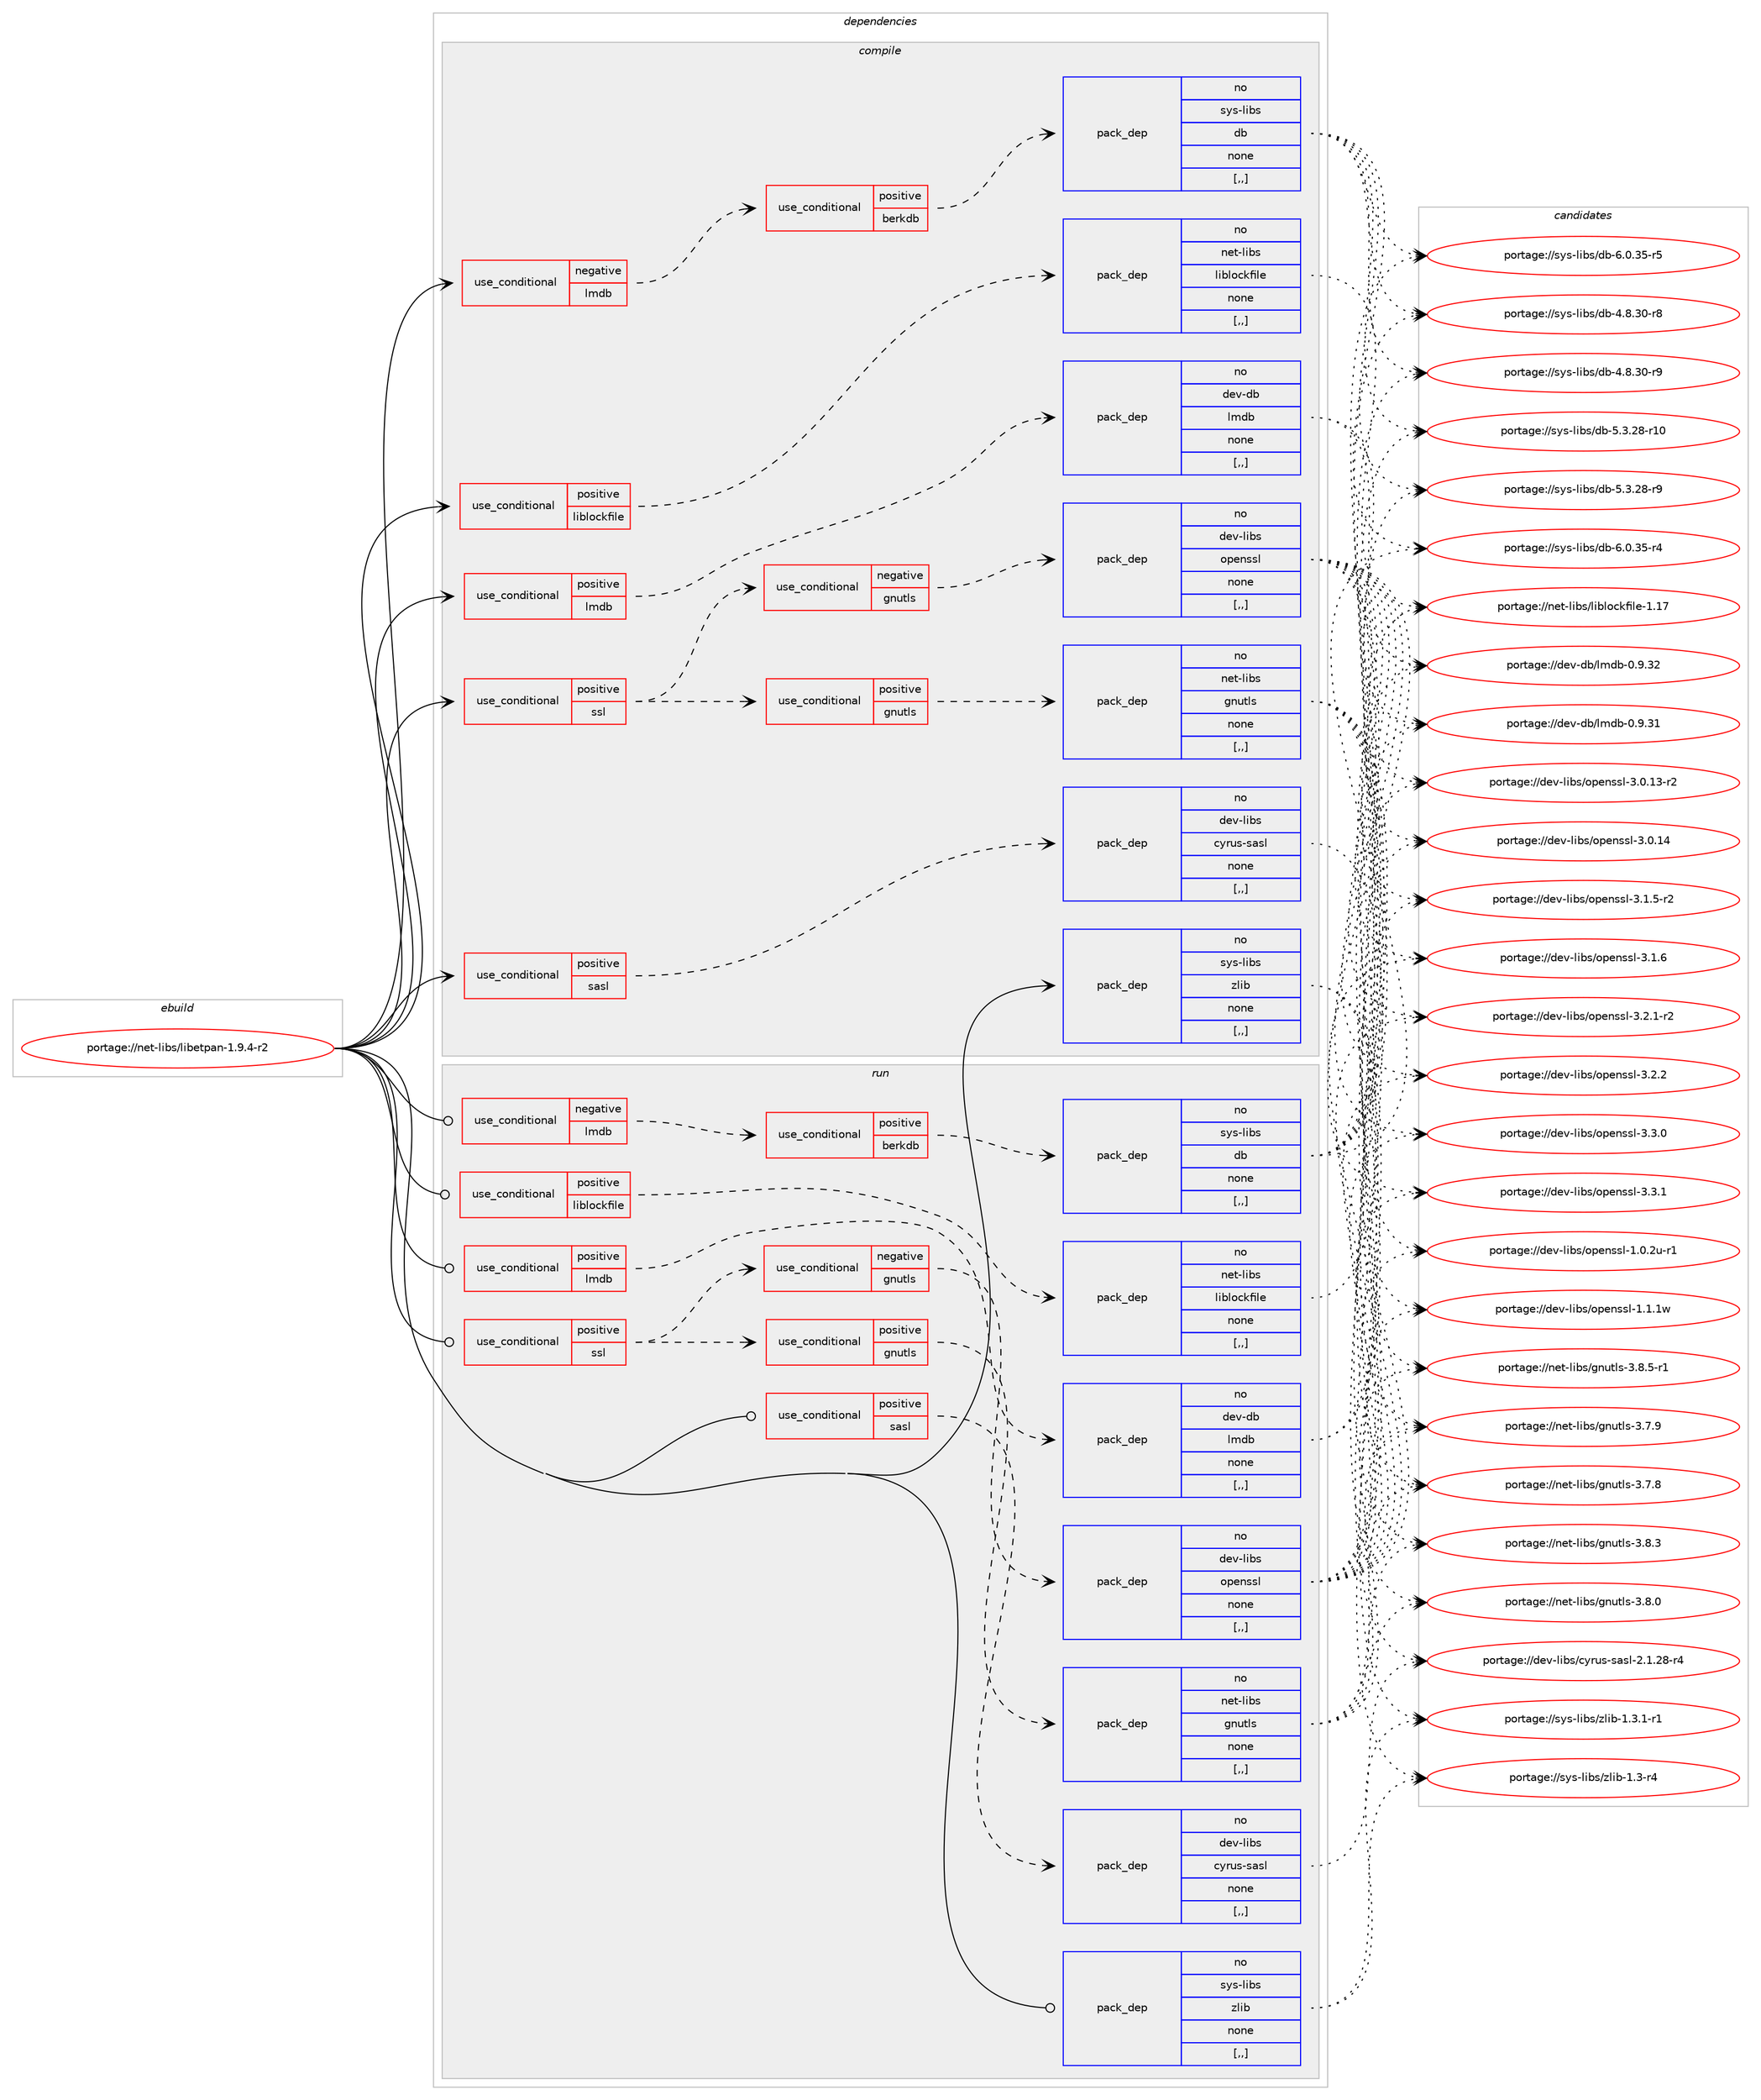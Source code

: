digraph prolog {

# *************
# Graph options
# *************

newrank=true;
concentrate=true;
compound=true;
graph [rankdir=LR,fontname=Helvetica,fontsize=10,ranksep=1.5];#, ranksep=2.5, nodesep=0.2];
edge  [arrowhead=vee];
node  [fontname=Helvetica,fontsize=10];

# **********
# The ebuild
# **********

subgraph cluster_leftcol {
color=gray;
rank=same;
label=<<i>ebuild</i>>;
id [label="portage://net-libs/libetpan-1.9.4-r2", color=red, width=4, href="../net-libs/libetpan-1.9.4-r2.svg"];
}

# ****************
# The dependencies
# ****************

subgraph cluster_midcol {
color=gray;
label=<<i>dependencies</i>>;
subgraph cluster_compile {
fillcolor="#eeeeee";
style=filled;
label=<<i>compile</i>>;
subgraph cond91152 {
dependency350374 [label=<<TABLE BORDER="0" CELLBORDER="1" CELLSPACING="0" CELLPADDING="4"><TR><TD ROWSPAN="3" CELLPADDING="10">use_conditional</TD></TR><TR><TD>negative</TD></TR><TR><TD>lmdb</TD></TR></TABLE>>, shape=none, color=red];
subgraph cond91153 {
dependency350375 [label=<<TABLE BORDER="0" CELLBORDER="1" CELLSPACING="0" CELLPADDING="4"><TR><TD ROWSPAN="3" CELLPADDING="10">use_conditional</TD></TR><TR><TD>positive</TD></TR><TR><TD>berkdb</TD></TR></TABLE>>, shape=none, color=red];
subgraph pack256630 {
dependency350376 [label=<<TABLE BORDER="0" CELLBORDER="1" CELLSPACING="0" CELLPADDING="4" WIDTH="220"><TR><TD ROWSPAN="6" CELLPADDING="30">pack_dep</TD></TR><TR><TD WIDTH="110">no</TD></TR><TR><TD>sys-libs</TD></TR><TR><TD>db</TD></TR><TR><TD>none</TD></TR><TR><TD>[,,]</TD></TR></TABLE>>, shape=none, color=blue];
}
dependency350375:e -> dependency350376:w [weight=20,style="dashed",arrowhead="vee"];
}
dependency350374:e -> dependency350375:w [weight=20,style="dashed",arrowhead="vee"];
}
id:e -> dependency350374:w [weight=20,style="solid",arrowhead="vee"];
subgraph cond91154 {
dependency350377 [label=<<TABLE BORDER="0" CELLBORDER="1" CELLSPACING="0" CELLPADDING="4"><TR><TD ROWSPAN="3" CELLPADDING="10">use_conditional</TD></TR><TR><TD>positive</TD></TR><TR><TD>liblockfile</TD></TR></TABLE>>, shape=none, color=red];
subgraph pack256631 {
dependency350378 [label=<<TABLE BORDER="0" CELLBORDER="1" CELLSPACING="0" CELLPADDING="4" WIDTH="220"><TR><TD ROWSPAN="6" CELLPADDING="30">pack_dep</TD></TR><TR><TD WIDTH="110">no</TD></TR><TR><TD>net-libs</TD></TR><TR><TD>liblockfile</TD></TR><TR><TD>none</TD></TR><TR><TD>[,,]</TD></TR></TABLE>>, shape=none, color=blue];
}
dependency350377:e -> dependency350378:w [weight=20,style="dashed",arrowhead="vee"];
}
id:e -> dependency350377:w [weight=20,style="solid",arrowhead="vee"];
subgraph cond91155 {
dependency350379 [label=<<TABLE BORDER="0" CELLBORDER="1" CELLSPACING="0" CELLPADDING="4"><TR><TD ROWSPAN="3" CELLPADDING="10">use_conditional</TD></TR><TR><TD>positive</TD></TR><TR><TD>lmdb</TD></TR></TABLE>>, shape=none, color=red];
subgraph pack256632 {
dependency350380 [label=<<TABLE BORDER="0" CELLBORDER="1" CELLSPACING="0" CELLPADDING="4" WIDTH="220"><TR><TD ROWSPAN="6" CELLPADDING="30">pack_dep</TD></TR><TR><TD WIDTH="110">no</TD></TR><TR><TD>dev-db</TD></TR><TR><TD>lmdb</TD></TR><TR><TD>none</TD></TR><TR><TD>[,,]</TD></TR></TABLE>>, shape=none, color=blue];
}
dependency350379:e -> dependency350380:w [weight=20,style="dashed",arrowhead="vee"];
}
id:e -> dependency350379:w [weight=20,style="solid",arrowhead="vee"];
subgraph cond91156 {
dependency350381 [label=<<TABLE BORDER="0" CELLBORDER="1" CELLSPACING="0" CELLPADDING="4"><TR><TD ROWSPAN="3" CELLPADDING="10">use_conditional</TD></TR><TR><TD>positive</TD></TR><TR><TD>sasl</TD></TR></TABLE>>, shape=none, color=red];
subgraph pack256633 {
dependency350382 [label=<<TABLE BORDER="0" CELLBORDER="1" CELLSPACING="0" CELLPADDING="4" WIDTH="220"><TR><TD ROWSPAN="6" CELLPADDING="30">pack_dep</TD></TR><TR><TD WIDTH="110">no</TD></TR><TR><TD>dev-libs</TD></TR><TR><TD>cyrus-sasl</TD></TR><TR><TD>none</TD></TR><TR><TD>[,,]</TD></TR></TABLE>>, shape=none, color=blue];
}
dependency350381:e -> dependency350382:w [weight=20,style="dashed",arrowhead="vee"];
}
id:e -> dependency350381:w [weight=20,style="solid",arrowhead="vee"];
subgraph cond91157 {
dependency350383 [label=<<TABLE BORDER="0" CELLBORDER="1" CELLSPACING="0" CELLPADDING="4"><TR><TD ROWSPAN="3" CELLPADDING="10">use_conditional</TD></TR><TR><TD>positive</TD></TR><TR><TD>ssl</TD></TR></TABLE>>, shape=none, color=red];
subgraph cond91158 {
dependency350384 [label=<<TABLE BORDER="0" CELLBORDER="1" CELLSPACING="0" CELLPADDING="4"><TR><TD ROWSPAN="3" CELLPADDING="10">use_conditional</TD></TR><TR><TD>positive</TD></TR><TR><TD>gnutls</TD></TR></TABLE>>, shape=none, color=red];
subgraph pack256634 {
dependency350385 [label=<<TABLE BORDER="0" CELLBORDER="1" CELLSPACING="0" CELLPADDING="4" WIDTH="220"><TR><TD ROWSPAN="6" CELLPADDING="30">pack_dep</TD></TR><TR><TD WIDTH="110">no</TD></TR><TR><TD>net-libs</TD></TR><TR><TD>gnutls</TD></TR><TR><TD>none</TD></TR><TR><TD>[,,]</TD></TR></TABLE>>, shape=none, color=blue];
}
dependency350384:e -> dependency350385:w [weight=20,style="dashed",arrowhead="vee"];
}
dependency350383:e -> dependency350384:w [weight=20,style="dashed",arrowhead="vee"];
subgraph cond91159 {
dependency350386 [label=<<TABLE BORDER="0" CELLBORDER="1" CELLSPACING="0" CELLPADDING="4"><TR><TD ROWSPAN="3" CELLPADDING="10">use_conditional</TD></TR><TR><TD>negative</TD></TR><TR><TD>gnutls</TD></TR></TABLE>>, shape=none, color=red];
subgraph pack256635 {
dependency350387 [label=<<TABLE BORDER="0" CELLBORDER="1" CELLSPACING="0" CELLPADDING="4" WIDTH="220"><TR><TD ROWSPAN="6" CELLPADDING="30">pack_dep</TD></TR><TR><TD WIDTH="110">no</TD></TR><TR><TD>dev-libs</TD></TR><TR><TD>openssl</TD></TR><TR><TD>none</TD></TR><TR><TD>[,,]</TD></TR></TABLE>>, shape=none, color=blue];
}
dependency350386:e -> dependency350387:w [weight=20,style="dashed",arrowhead="vee"];
}
dependency350383:e -> dependency350386:w [weight=20,style="dashed",arrowhead="vee"];
}
id:e -> dependency350383:w [weight=20,style="solid",arrowhead="vee"];
subgraph pack256636 {
dependency350388 [label=<<TABLE BORDER="0" CELLBORDER="1" CELLSPACING="0" CELLPADDING="4" WIDTH="220"><TR><TD ROWSPAN="6" CELLPADDING="30">pack_dep</TD></TR><TR><TD WIDTH="110">no</TD></TR><TR><TD>sys-libs</TD></TR><TR><TD>zlib</TD></TR><TR><TD>none</TD></TR><TR><TD>[,,]</TD></TR></TABLE>>, shape=none, color=blue];
}
id:e -> dependency350388:w [weight=20,style="solid",arrowhead="vee"];
}
subgraph cluster_compileandrun {
fillcolor="#eeeeee";
style=filled;
label=<<i>compile and run</i>>;
}
subgraph cluster_run {
fillcolor="#eeeeee";
style=filled;
label=<<i>run</i>>;
subgraph cond91160 {
dependency350389 [label=<<TABLE BORDER="0" CELLBORDER="1" CELLSPACING="0" CELLPADDING="4"><TR><TD ROWSPAN="3" CELLPADDING="10">use_conditional</TD></TR><TR><TD>negative</TD></TR><TR><TD>lmdb</TD></TR></TABLE>>, shape=none, color=red];
subgraph cond91161 {
dependency350390 [label=<<TABLE BORDER="0" CELLBORDER="1" CELLSPACING="0" CELLPADDING="4"><TR><TD ROWSPAN="3" CELLPADDING="10">use_conditional</TD></TR><TR><TD>positive</TD></TR><TR><TD>berkdb</TD></TR></TABLE>>, shape=none, color=red];
subgraph pack256637 {
dependency350391 [label=<<TABLE BORDER="0" CELLBORDER="1" CELLSPACING="0" CELLPADDING="4" WIDTH="220"><TR><TD ROWSPAN="6" CELLPADDING="30">pack_dep</TD></TR><TR><TD WIDTH="110">no</TD></TR><TR><TD>sys-libs</TD></TR><TR><TD>db</TD></TR><TR><TD>none</TD></TR><TR><TD>[,,]</TD></TR></TABLE>>, shape=none, color=blue];
}
dependency350390:e -> dependency350391:w [weight=20,style="dashed",arrowhead="vee"];
}
dependency350389:e -> dependency350390:w [weight=20,style="dashed",arrowhead="vee"];
}
id:e -> dependency350389:w [weight=20,style="solid",arrowhead="odot"];
subgraph cond91162 {
dependency350392 [label=<<TABLE BORDER="0" CELLBORDER="1" CELLSPACING="0" CELLPADDING="4"><TR><TD ROWSPAN="3" CELLPADDING="10">use_conditional</TD></TR><TR><TD>positive</TD></TR><TR><TD>liblockfile</TD></TR></TABLE>>, shape=none, color=red];
subgraph pack256638 {
dependency350393 [label=<<TABLE BORDER="0" CELLBORDER="1" CELLSPACING="0" CELLPADDING="4" WIDTH="220"><TR><TD ROWSPAN="6" CELLPADDING="30">pack_dep</TD></TR><TR><TD WIDTH="110">no</TD></TR><TR><TD>net-libs</TD></TR><TR><TD>liblockfile</TD></TR><TR><TD>none</TD></TR><TR><TD>[,,]</TD></TR></TABLE>>, shape=none, color=blue];
}
dependency350392:e -> dependency350393:w [weight=20,style="dashed",arrowhead="vee"];
}
id:e -> dependency350392:w [weight=20,style="solid",arrowhead="odot"];
subgraph cond91163 {
dependency350394 [label=<<TABLE BORDER="0" CELLBORDER="1" CELLSPACING="0" CELLPADDING="4"><TR><TD ROWSPAN="3" CELLPADDING="10">use_conditional</TD></TR><TR><TD>positive</TD></TR><TR><TD>lmdb</TD></TR></TABLE>>, shape=none, color=red];
subgraph pack256639 {
dependency350395 [label=<<TABLE BORDER="0" CELLBORDER="1" CELLSPACING="0" CELLPADDING="4" WIDTH="220"><TR><TD ROWSPAN="6" CELLPADDING="30">pack_dep</TD></TR><TR><TD WIDTH="110">no</TD></TR><TR><TD>dev-db</TD></TR><TR><TD>lmdb</TD></TR><TR><TD>none</TD></TR><TR><TD>[,,]</TD></TR></TABLE>>, shape=none, color=blue];
}
dependency350394:e -> dependency350395:w [weight=20,style="dashed",arrowhead="vee"];
}
id:e -> dependency350394:w [weight=20,style="solid",arrowhead="odot"];
subgraph cond91164 {
dependency350396 [label=<<TABLE BORDER="0" CELLBORDER="1" CELLSPACING="0" CELLPADDING="4"><TR><TD ROWSPAN="3" CELLPADDING="10">use_conditional</TD></TR><TR><TD>positive</TD></TR><TR><TD>sasl</TD></TR></TABLE>>, shape=none, color=red];
subgraph pack256640 {
dependency350397 [label=<<TABLE BORDER="0" CELLBORDER="1" CELLSPACING="0" CELLPADDING="4" WIDTH="220"><TR><TD ROWSPAN="6" CELLPADDING="30">pack_dep</TD></TR><TR><TD WIDTH="110">no</TD></TR><TR><TD>dev-libs</TD></TR><TR><TD>cyrus-sasl</TD></TR><TR><TD>none</TD></TR><TR><TD>[,,]</TD></TR></TABLE>>, shape=none, color=blue];
}
dependency350396:e -> dependency350397:w [weight=20,style="dashed",arrowhead="vee"];
}
id:e -> dependency350396:w [weight=20,style="solid",arrowhead="odot"];
subgraph cond91165 {
dependency350398 [label=<<TABLE BORDER="0" CELLBORDER="1" CELLSPACING="0" CELLPADDING="4"><TR><TD ROWSPAN="3" CELLPADDING="10">use_conditional</TD></TR><TR><TD>positive</TD></TR><TR><TD>ssl</TD></TR></TABLE>>, shape=none, color=red];
subgraph cond91166 {
dependency350399 [label=<<TABLE BORDER="0" CELLBORDER="1" CELLSPACING="0" CELLPADDING="4"><TR><TD ROWSPAN="3" CELLPADDING="10">use_conditional</TD></TR><TR><TD>positive</TD></TR><TR><TD>gnutls</TD></TR></TABLE>>, shape=none, color=red];
subgraph pack256641 {
dependency350400 [label=<<TABLE BORDER="0" CELLBORDER="1" CELLSPACING="0" CELLPADDING="4" WIDTH="220"><TR><TD ROWSPAN="6" CELLPADDING="30">pack_dep</TD></TR><TR><TD WIDTH="110">no</TD></TR><TR><TD>net-libs</TD></TR><TR><TD>gnutls</TD></TR><TR><TD>none</TD></TR><TR><TD>[,,]</TD></TR></TABLE>>, shape=none, color=blue];
}
dependency350399:e -> dependency350400:w [weight=20,style="dashed",arrowhead="vee"];
}
dependency350398:e -> dependency350399:w [weight=20,style="dashed",arrowhead="vee"];
subgraph cond91167 {
dependency350401 [label=<<TABLE BORDER="0" CELLBORDER="1" CELLSPACING="0" CELLPADDING="4"><TR><TD ROWSPAN="3" CELLPADDING="10">use_conditional</TD></TR><TR><TD>negative</TD></TR><TR><TD>gnutls</TD></TR></TABLE>>, shape=none, color=red];
subgraph pack256642 {
dependency350402 [label=<<TABLE BORDER="0" CELLBORDER="1" CELLSPACING="0" CELLPADDING="4" WIDTH="220"><TR><TD ROWSPAN="6" CELLPADDING="30">pack_dep</TD></TR><TR><TD WIDTH="110">no</TD></TR><TR><TD>dev-libs</TD></TR><TR><TD>openssl</TD></TR><TR><TD>none</TD></TR><TR><TD>[,,]</TD></TR></TABLE>>, shape=none, color=blue];
}
dependency350401:e -> dependency350402:w [weight=20,style="dashed",arrowhead="vee"];
}
dependency350398:e -> dependency350401:w [weight=20,style="dashed",arrowhead="vee"];
}
id:e -> dependency350398:w [weight=20,style="solid",arrowhead="odot"];
subgraph pack256643 {
dependency350403 [label=<<TABLE BORDER="0" CELLBORDER="1" CELLSPACING="0" CELLPADDING="4" WIDTH="220"><TR><TD ROWSPAN="6" CELLPADDING="30">pack_dep</TD></TR><TR><TD WIDTH="110">no</TD></TR><TR><TD>sys-libs</TD></TR><TR><TD>zlib</TD></TR><TR><TD>none</TD></TR><TR><TD>[,,]</TD></TR></TABLE>>, shape=none, color=blue];
}
id:e -> dependency350403:w [weight=20,style="solid",arrowhead="odot"];
}
}

# **************
# The candidates
# **************

subgraph cluster_choices {
rank=same;
color=gray;
label=<<i>candidates</i>>;

subgraph choice256630 {
color=black;
nodesep=1;
choice11512111545108105981154710098455246564651484511456 [label="portage://sys-libs/db-4.8.30-r8", color=red, width=4,href="../sys-libs/db-4.8.30-r8.svg"];
choice11512111545108105981154710098455246564651484511457 [label="portage://sys-libs/db-4.8.30-r9", color=red, width=4,href="../sys-libs/db-4.8.30-r9.svg"];
choice1151211154510810598115471009845534651465056451144948 [label="portage://sys-libs/db-5.3.28-r10", color=red, width=4,href="../sys-libs/db-5.3.28-r10.svg"];
choice11512111545108105981154710098455346514650564511457 [label="portage://sys-libs/db-5.3.28-r9", color=red, width=4,href="../sys-libs/db-5.3.28-r9.svg"];
choice11512111545108105981154710098455446484651534511452 [label="portage://sys-libs/db-6.0.35-r4", color=red, width=4,href="../sys-libs/db-6.0.35-r4.svg"];
choice11512111545108105981154710098455446484651534511453 [label="portage://sys-libs/db-6.0.35-r5", color=red, width=4,href="../sys-libs/db-6.0.35-r5.svg"];
dependency350376:e -> choice11512111545108105981154710098455246564651484511456:w [style=dotted,weight="100"];
dependency350376:e -> choice11512111545108105981154710098455246564651484511457:w [style=dotted,weight="100"];
dependency350376:e -> choice1151211154510810598115471009845534651465056451144948:w [style=dotted,weight="100"];
dependency350376:e -> choice11512111545108105981154710098455346514650564511457:w [style=dotted,weight="100"];
dependency350376:e -> choice11512111545108105981154710098455446484651534511452:w [style=dotted,weight="100"];
dependency350376:e -> choice11512111545108105981154710098455446484651534511453:w [style=dotted,weight="100"];
}
subgraph choice256631 {
color=black;
nodesep=1;
choice11010111645108105981154710810598108111991071021051081014549464955 [label="portage://net-libs/liblockfile-1.17", color=red, width=4,href="../net-libs/liblockfile-1.17.svg"];
dependency350378:e -> choice11010111645108105981154710810598108111991071021051081014549464955:w [style=dotted,weight="100"];
}
subgraph choice256632 {
color=black;
nodesep=1;
choice1001011184510098471081091009845484657465149 [label="portage://dev-db/lmdb-0.9.31", color=red, width=4,href="../dev-db/lmdb-0.9.31.svg"];
choice1001011184510098471081091009845484657465150 [label="portage://dev-db/lmdb-0.9.32", color=red, width=4,href="../dev-db/lmdb-0.9.32.svg"];
dependency350380:e -> choice1001011184510098471081091009845484657465149:w [style=dotted,weight="100"];
dependency350380:e -> choice1001011184510098471081091009845484657465150:w [style=dotted,weight="100"];
}
subgraph choice256633 {
color=black;
nodesep=1;
choice100101118451081059811547991211141171154511597115108455046494650564511452 [label="portage://dev-libs/cyrus-sasl-2.1.28-r4", color=red, width=4,href="../dev-libs/cyrus-sasl-2.1.28-r4.svg"];
dependency350382:e -> choice100101118451081059811547991211141171154511597115108455046494650564511452:w [style=dotted,weight="100"];
}
subgraph choice256634 {
color=black;
nodesep=1;
choice110101116451081059811547103110117116108115455146554656 [label="portage://net-libs/gnutls-3.7.8", color=red, width=4,href="../net-libs/gnutls-3.7.8.svg"];
choice110101116451081059811547103110117116108115455146554657 [label="portage://net-libs/gnutls-3.7.9", color=red, width=4,href="../net-libs/gnutls-3.7.9.svg"];
choice110101116451081059811547103110117116108115455146564648 [label="portage://net-libs/gnutls-3.8.0", color=red, width=4,href="../net-libs/gnutls-3.8.0.svg"];
choice110101116451081059811547103110117116108115455146564651 [label="portage://net-libs/gnutls-3.8.3", color=red, width=4,href="../net-libs/gnutls-3.8.3.svg"];
choice1101011164510810598115471031101171161081154551465646534511449 [label="portage://net-libs/gnutls-3.8.5-r1", color=red, width=4,href="../net-libs/gnutls-3.8.5-r1.svg"];
dependency350385:e -> choice110101116451081059811547103110117116108115455146554656:w [style=dotted,weight="100"];
dependency350385:e -> choice110101116451081059811547103110117116108115455146554657:w [style=dotted,weight="100"];
dependency350385:e -> choice110101116451081059811547103110117116108115455146564648:w [style=dotted,weight="100"];
dependency350385:e -> choice110101116451081059811547103110117116108115455146564651:w [style=dotted,weight="100"];
dependency350385:e -> choice1101011164510810598115471031101171161081154551465646534511449:w [style=dotted,weight="100"];
}
subgraph choice256635 {
color=black;
nodesep=1;
choice1001011184510810598115471111121011101151151084549464846501174511449 [label="portage://dev-libs/openssl-1.0.2u-r1", color=red, width=4,href="../dev-libs/openssl-1.0.2u-r1.svg"];
choice100101118451081059811547111112101110115115108454946494649119 [label="portage://dev-libs/openssl-1.1.1w", color=red, width=4,href="../dev-libs/openssl-1.1.1w.svg"];
choice100101118451081059811547111112101110115115108455146484649514511450 [label="portage://dev-libs/openssl-3.0.13-r2", color=red, width=4,href="../dev-libs/openssl-3.0.13-r2.svg"];
choice10010111845108105981154711111210111011511510845514648464952 [label="portage://dev-libs/openssl-3.0.14", color=red, width=4,href="../dev-libs/openssl-3.0.14.svg"];
choice1001011184510810598115471111121011101151151084551464946534511450 [label="portage://dev-libs/openssl-3.1.5-r2", color=red, width=4,href="../dev-libs/openssl-3.1.5-r2.svg"];
choice100101118451081059811547111112101110115115108455146494654 [label="portage://dev-libs/openssl-3.1.6", color=red, width=4,href="../dev-libs/openssl-3.1.6.svg"];
choice1001011184510810598115471111121011101151151084551465046494511450 [label="portage://dev-libs/openssl-3.2.1-r2", color=red, width=4,href="../dev-libs/openssl-3.2.1-r2.svg"];
choice100101118451081059811547111112101110115115108455146504650 [label="portage://dev-libs/openssl-3.2.2", color=red, width=4,href="../dev-libs/openssl-3.2.2.svg"];
choice100101118451081059811547111112101110115115108455146514648 [label="portage://dev-libs/openssl-3.3.0", color=red, width=4,href="../dev-libs/openssl-3.3.0.svg"];
choice100101118451081059811547111112101110115115108455146514649 [label="portage://dev-libs/openssl-3.3.1", color=red, width=4,href="../dev-libs/openssl-3.3.1.svg"];
dependency350387:e -> choice1001011184510810598115471111121011101151151084549464846501174511449:w [style=dotted,weight="100"];
dependency350387:e -> choice100101118451081059811547111112101110115115108454946494649119:w [style=dotted,weight="100"];
dependency350387:e -> choice100101118451081059811547111112101110115115108455146484649514511450:w [style=dotted,weight="100"];
dependency350387:e -> choice10010111845108105981154711111210111011511510845514648464952:w [style=dotted,weight="100"];
dependency350387:e -> choice1001011184510810598115471111121011101151151084551464946534511450:w [style=dotted,weight="100"];
dependency350387:e -> choice100101118451081059811547111112101110115115108455146494654:w [style=dotted,weight="100"];
dependency350387:e -> choice1001011184510810598115471111121011101151151084551465046494511450:w [style=dotted,weight="100"];
dependency350387:e -> choice100101118451081059811547111112101110115115108455146504650:w [style=dotted,weight="100"];
dependency350387:e -> choice100101118451081059811547111112101110115115108455146514648:w [style=dotted,weight="100"];
dependency350387:e -> choice100101118451081059811547111112101110115115108455146514649:w [style=dotted,weight="100"];
}
subgraph choice256636 {
color=black;
nodesep=1;
choice11512111545108105981154712210810598454946514511452 [label="portage://sys-libs/zlib-1.3-r4", color=red, width=4,href="../sys-libs/zlib-1.3-r4.svg"];
choice115121115451081059811547122108105984549465146494511449 [label="portage://sys-libs/zlib-1.3.1-r1", color=red, width=4,href="../sys-libs/zlib-1.3.1-r1.svg"];
dependency350388:e -> choice11512111545108105981154712210810598454946514511452:w [style=dotted,weight="100"];
dependency350388:e -> choice115121115451081059811547122108105984549465146494511449:w [style=dotted,weight="100"];
}
subgraph choice256637 {
color=black;
nodesep=1;
choice11512111545108105981154710098455246564651484511456 [label="portage://sys-libs/db-4.8.30-r8", color=red, width=4,href="../sys-libs/db-4.8.30-r8.svg"];
choice11512111545108105981154710098455246564651484511457 [label="portage://sys-libs/db-4.8.30-r9", color=red, width=4,href="../sys-libs/db-4.8.30-r9.svg"];
choice1151211154510810598115471009845534651465056451144948 [label="portage://sys-libs/db-5.3.28-r10", color=red, width=4,href="../sys-libs/db-5.3.28-r10.svg"];
choice11512111545108105981154710098455346514650564511457 [label="portage://sys-libs/db-5.3.28-r9", color=red, width=4,href="../sys-libs/db-5.3.28-r9.svg"];
choice11512111545108105981154710098455446484651534511452 [label="portage://sys-libs/db-6.0.35-r4", color=red, width=4,href="../sys-libs/db-6.0.35-r4.svg"];
choice11512111545108105981154710098455446484651534511453 [label="portage://sys-libs/db-6.0.35-r5", color=red, width=4,href="../sys-libs/db-6.0.35-r5.svg"];
dependency350391:e -> choice11512111545108105981154710098455246564651484511456:w [style=dotted,weight="100"];
dependency350391:e -> choice11512111545108105981154710098455246564651484511457:w [style=dotted,weight="100"];
dependency350391:e -> choice1151211154510810598115471009845534651465056451144948:w [style=dotted,weight="100"];
dependency350391:e -> choice11512111545108105981154710098455346514650564511457:w [style=dotted,weight="100"];
dependency350391:e -> choice11512111545108105981154710098455446484651534511452:w [style=dotted,weight="100"];
dependency350391:e -> choice11512111545108105981154710098455446484651534511453:w [style=dotted,weight="100"];
}
subgraph choice256638 {
color=black;
nodesep=1;
choice11010111645108105981154710810598108111991071021051081014549464955 [label="portage://net-libs/liblockfile-1.17", color=red, width=4,href="../net-libs/liblockfile-1.17.svg"];
dependency350393:e -> choice11010111645108105981154710810598108111991071021051081014549464955:w [style=dotted,weight="100"];
}
subgraph choice256639 {
color=black;
nodesep=1;
choice1001011184510098471081091009845484657465149 [label="portage://dev-db/lmdb-0.9.31", color=red, width=4,href="../dev-db/lmdb-0.9.31.svg"];
choice1001011184510098471081091009845484657465150 [label="portage://dev-db/lmdb-0.9.32", color=red, width=4,href="../dev-db/lmdb-0.9.32.svg"];
dependency350395:e -> choice1001011184510098471081091009845484657465149:w [style=dotted,weight="100"];
dependency350395:e -> choice1001011184510098471081091009845484657465150:w [style=dotted,weight="100"];
}
subgraph choice256640 {
color=black;
nodesep=1;
choice100101118451081059811547991211141171154511597115108455046494650564511452 [label="portage://dev-libs/cyrus-sasl-2.1.28-r4", color=red, width=4,href="../dev-libs/cyrus-sasl-2.1.28-r4.svg"];
dependency350397:e -> choice100101118451081059811547991211141171154511597115108455046494650564511452:w [style=dotted,weight="100"];
}
subgraph choice256641 {
color=black;
nodesep=1;
choice110101116451081059811547103110117116108115455146554656 [label="portage://net-libs/gnutls-3.7.8", color=red, width=4,href="../net-libs/gnutls-3.7.8.svg"];
choice110101116451081059811547103110117116108115455146554657 [label="portage://net-libs/gnutls-3.7.9", color=red, width=4,href="../net-libs/gnutls-3.7.9.svg"];
choice110101116451081059811547103110117116108115455146564648 [label="portage://net-libs/gnutls-3.8.0", color=red, width=4,href="../net-libs/gnutls-3.8.0.svg"];
choice110101116451081059811547103110117116108115455146564651 [label="portage://net-libs/gnutls-3.8.3", color=red, width=4,href="../net-libs/gnutls-3.8.3.svg"];
choice1101011164510810598115471031101171161081154551465646534511449 [label="portage://net-libs/gnutls-3.8.5-r1", color=red, width=4,href="../net-libs/gnutls-3.8.5-r1.svg"];
dependency350400:e -> choice110101116451081059811547103110117116108115455146554656:w [style=dotted,weight="100"];
dependency350400:e -> choice110101116451081059811547103110117116108115455146554657:w [style=dotted,weight="100"];
dependency350400:e -> choice110101116451081059811547103110117116108115455146564648:w [style=dotted,weight="100"];
dependency350400:e -> choice110101116451081059811547103110117116108115455146564651:w [style=dotted,weight="100"];
dependency350400:e -> choice1101011164510810598115471031101171161081154551465646534511449:w [style=dotted,weight="100"];
}
subgraph choice256642 {
color=black;
nodesep=1;
choice1001011184510810598115471111121011101151151084549464846501174511449 [label="portage://dev-libs/openssl-1.0.2u-r1", color=red, width=4,href="../dev-libs/openssl-1.0.2u-r1.svg"];
choice100101118451081059811547111112101110115115108454946494649119 [label="portage://dev-libs/openssl-1.1.1w", color=red, width=4,href="../dev-libs/openssl-1.1.1w.svg"];
choice100101118451081059811547111112101110115115108455146484649514511450 [label="portage://dev-libs/openssl-3.0.13-r2", color=red, width=4,href="../dev-libs/openssl-3.0.13-r2.svg"];
choice10010111845108105981154711111210111011511510845514648464952 [label="portage://dev-libs/openssl-3.0.14", color=red, width=4,href="../dev-libs/openssl-3.0.14.svg"];
choice1001011184510810598115471111121011101151151084551464946534511450 [label="portage://dev-libs/openssl-3.1.5-r2", color=red, width=4,href="../dev-libs/openssl-3.1.5-r2.svg"];
choice100101118451081059811547111112101110115115108455146494654 [label="portage://dev-libs/openssl-3.1.6", color=red, width=4,href="../dev-libs/openssl-3.1.6.svg"];
choice1001011184510810598115471111121011101151151084551465046494511450 [label="portage://dev-libs/openssl-3.2.1-r2", color=red, width=4,href="../dev-libs/openssl-3.2.1-r2.svg"];
choice100101118451081059811547111112101110115115108455146504650 [label="portage://dev-libs/openssl-3.2.2", color=red, width=4,href="../dev-libs/openssl-3.2.2.svg"];
choice100101118451081059811547111112101110115115108455146514648 [label="portage://dev-libs/openssl-3.3.0", color=red, width=4,href="../dev-libs/openssl-3.3.0.svg"];
choice100101118451081059811547111112101110115115108455146514649 [label="portage://dev-libs/openssl-3.3.1", color=red, width=4,href="../dev-libs/openssl-3.3.1.svg"];
dependency350402:e -> choice1001011184510810598115471111121011101151151084549464846501174511449:w [style=dotted,weight="100"];
dependency350402:e -> choice100101118451081059811547111112101110115115108454946494649119:w [style=dotted,weight="100"];
dependency350402:e -> choice100101118451081059811547111112101110115115108455146484649514511450:w [style=dotted,weight="100"];
dependency350402:e -> choice10010111845108105981154711111210111011511510845514648464952:w [style=dotted,weight="100"];
dependency350402:e -> choice1001011184510810598115471111121011101151151084551464946534511450:w [style=dotted,weight="100"];
dependency350402:e -> choice100101118451081059811547111112101110115115108455146494654:w [style=dotted,weight="100"];
dependency350402:e -> choice1001011184510810598115471111121011101151151084551465046494511450:w [style=dotted,weight="100"];
dependency350402:e -> choice100101118451081059811547111112101110115115108455146504650:w [style=dotted,weight="100"];
dependency350402:e -> choice100101118451081059811547111112101110115115108455146514648:w [style=dotted,weight="100"];
dependency350402:e -> choice100101118451081059811547111112101110115115108455146514649:w [style=dotted,weight="100"];
}
subgraph choice256643 {
color=black;
nodesep=1;
choice11512111545108105981154712210810598454946514511452 [label="portage://sys-libs/zlib-1.3-r4", color=red, width=4,href="../sys-libs/zlib-1.3-r4.svg"];
choice115121115451081059811547122108105984549465146494511449 [label="portage://sys-libs/zlib-1.3.1-r1", color=red, width=4,href="../sys-libs/zlib-1.3.1-r1.svg"];
dependency350403:e -> choice11512111545108105981154712210810598454946514511452:w [style=dotted,weight="100"];
dependency350403:e -> choice115121115451081059811547122108105984549465146494511449:w [style=dotted,weight="100"];
}
}

}
